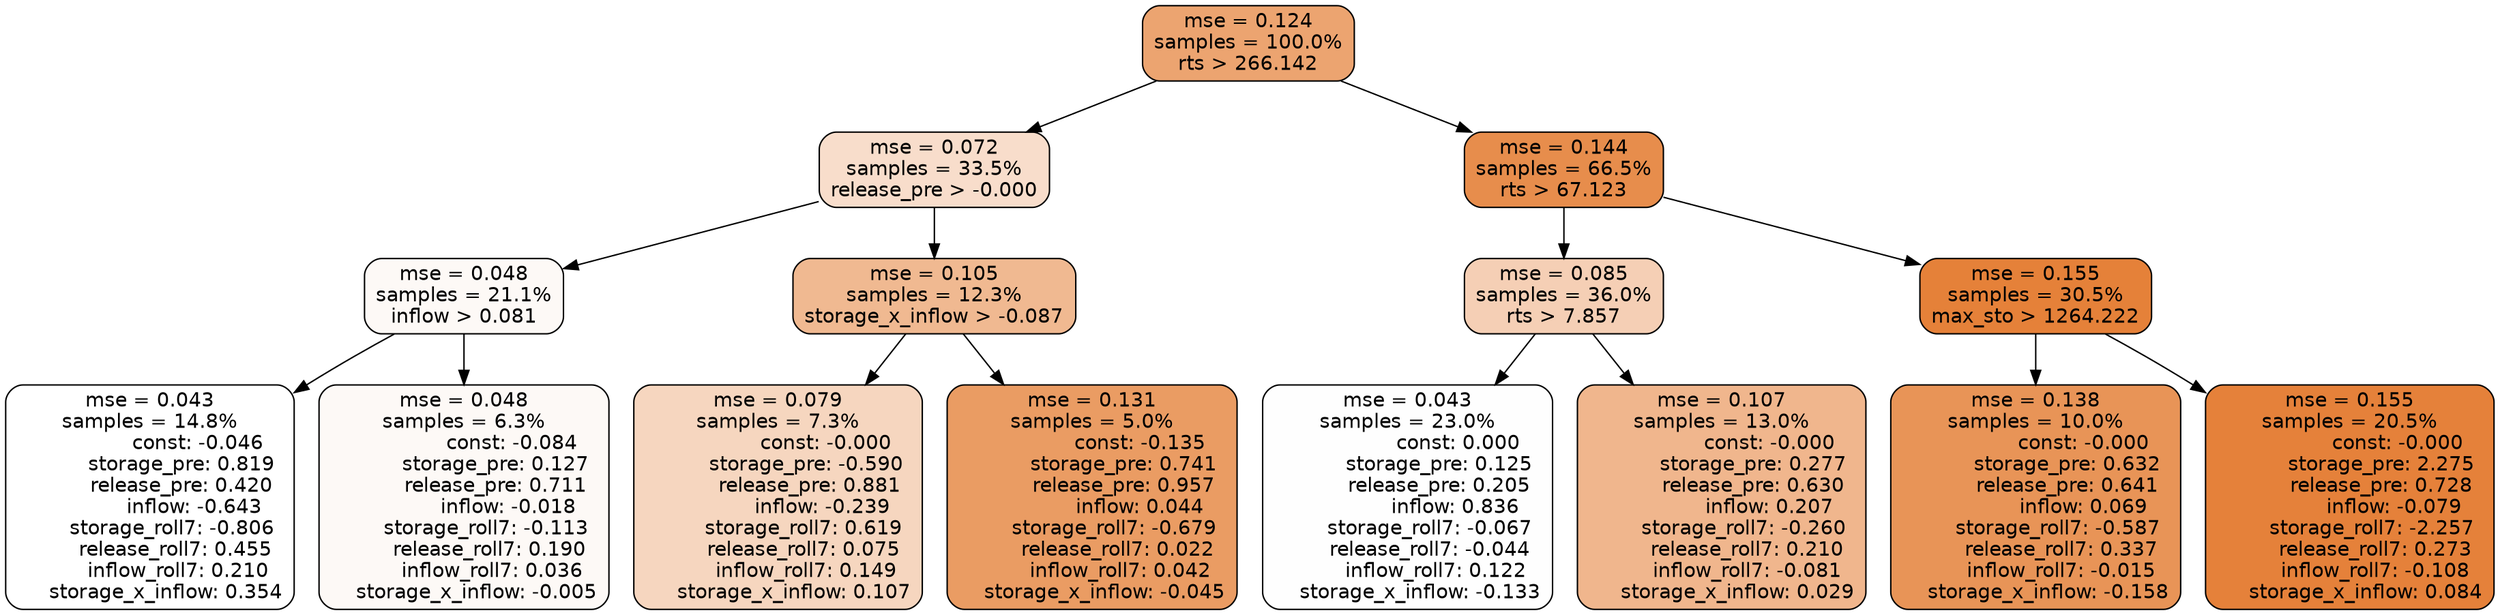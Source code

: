 digraph tree {
node [shape=rectangle, style="filled, rounded", color="black", fontname=helvetica] ;
edge [fontname=helvetica] ;
	"0" [label="mse = 0.124
samples = 100.0%
rts > 266.142", fillcolor="#eca470"]
	"8" [label="mse = 0.072
samples = 33.5%
release_pre > -0.000", fillcolor="#f8ddcb"]
	"1" [label="mse = 0.144
samples = 66.5%
rts > 67.123", fillcolor="#e78d4c"]
	"9" [label="mse = 0.048
samples = 21.1%
inflow > 0.081", fillcolor="#fdf9f6"]
	"12" [label="mse = 0.105
samples = 12.3%
storage_x_inflow > -0.087", fillcolor="#f0b991"]
	"2" [label="mse = 0.085
samples = 36.0%
rts > 7.857", fillcolor="#f5cfb5"]
	"5" [label="mse = 0.155
samples = 30.5%
max_sto > 1264.222", fillcolor="#e58139"]
	"10" [label="mse = 0.043
samples = 14.8%
               const: -0.046
          storage_pre: 0.819
          release_pre: 0.420
              inflow: -0.643
       storage_roll7: -0.806
        release_roll7: 0.455
         inflow_roll7: 0.210
     storage_x_inflow: 0.354", fillcolor="#ffffff"]
	"11" [label="mse = 0.048
samples = 6.3%
               const: -0.084
          storage_pre: 0.127
          release_pre: 0.711
              inflow: -0.018
       storage_roll7: -0.113
        release_roll7: 0.190
         inflow_roll7: 0.036
    storage_x_inflow: -0.005", fillcolor="#fdf9f6"]
	"13" [label="mse = 0.079
samples = 7.3%
               const: -0.000
         storage_pre: -0.590
          release_pre: 0.881
              inflow: -0.239
        storage_roll7: 0.619
        release_roll7: 0.075
         inflow_roll7: 0.149
     storage_x_inflow: 0.107", fillcolor="#f6d6bf"]
	"14" [label="mse = 0.131
samples = 5.0%
               const: -0.135
          storage_pre: 0.741
          release_pre: 0.957
               inflow: 0.044
       storage_roll7: -0.679
        release_roll7: 0.022
         inflow_roll7: 0.042
    storage_x_inflow: -0.045", fillcolor="#ea9c63"]
	"3" [label="mse = 0.043
samples = 23.0%
                const: 0.000
          storage_pre: 0.125
          release_pre: 0.205
               inflow: 0.836
       storage_roll7: -0.067
       release_roll7: -0.044
         inflow_roll7: 0.122
    storage_x_inflow: -0.133", fillcolor="#fefefe"]
	"4" [label="mse = 0.107
samples = 13.0%
               const: -0.000
          storage_pre: 0.277
          release_pre: 0.630
               inflow: 0.207
       storage_roll7: -0.260
        release_roll7: 0.210
        inflow_roll7: -0.081
     storage_x_inflow: 0.029", fillcolor="#f0b68d"]
	"7" [label="mse = 0.138
samples = 10.0%
               const: -0.000
          storage_pre: 0.632
          release_pre: 0.641
               inflow: 0.069
       storage_roll7: -0.587
        release_roll7: 0.337
        inflow_roll7: -0.015
    storage_x_inflow: -0.158", fillcolor="#e89457"]
	"6" [label="mse = 0.155
samples = 20.5%
               const: -0.000
          storage_pre: 2.275
          release_pre: 0.728
              inflow: -0.079
       storage_roll7: -2.257
        release_roll7: 0.273
        inflow_roll7: -0.108
     storage_x_inflow: 0.084", fillcolor="#e5813a"]

	"0" -> "1"
	"0" -> "8"
	"8" -> "9"
	"8" -> "12"
	"1" -> "2"
	"1" -> "5"
	"9" -> "10"
	"9" -> "11"
	"12" -> "13"
	"12" -> "14"
	"2" -> "3"
	"2" -> "4"
	"5" -> "6"
	"5" -> "7"
}